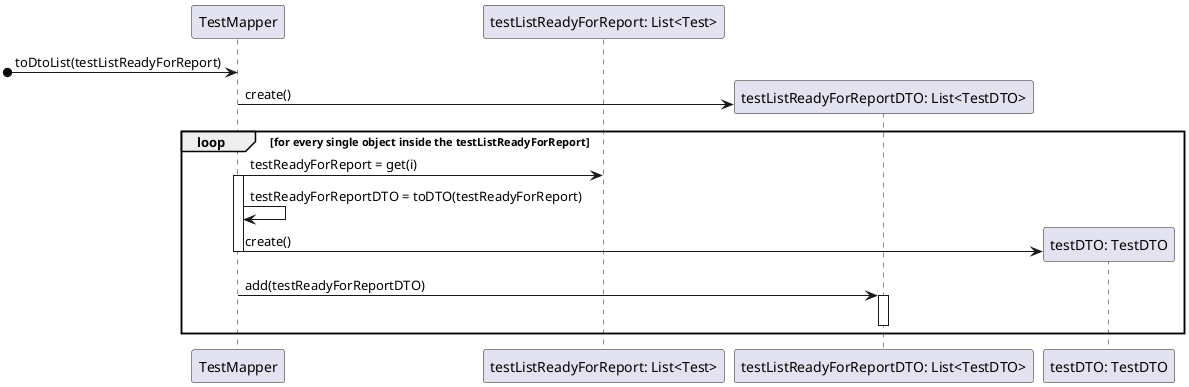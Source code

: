 @startuml

participant TestMapper as tm
participant "testListReadyForReport: List<Test>" as tlrfr
participant "testListReadyForReportDTO: List<TestDTO>" as tlrdto
participant "testDTO: TestDTO" as tdto



[o-> tm: toDtoList(testListReadyForReport)
create tlrdto
tm -> tlrdto: create()
loop for every single object inside the testListReadyForReport
tm -> tlrfr: testReadyForReport = get(i)
activate tm
tm -> tm: testReadyForReportDTO = toDTO(testReadyForReport)
create tdto
tm -> tdto: create()
deactivate tm
tm -> tlrdto: add(testReadyForReportDTO)
activate tlrdto
deactivate tlrdto
end loop
@enduml